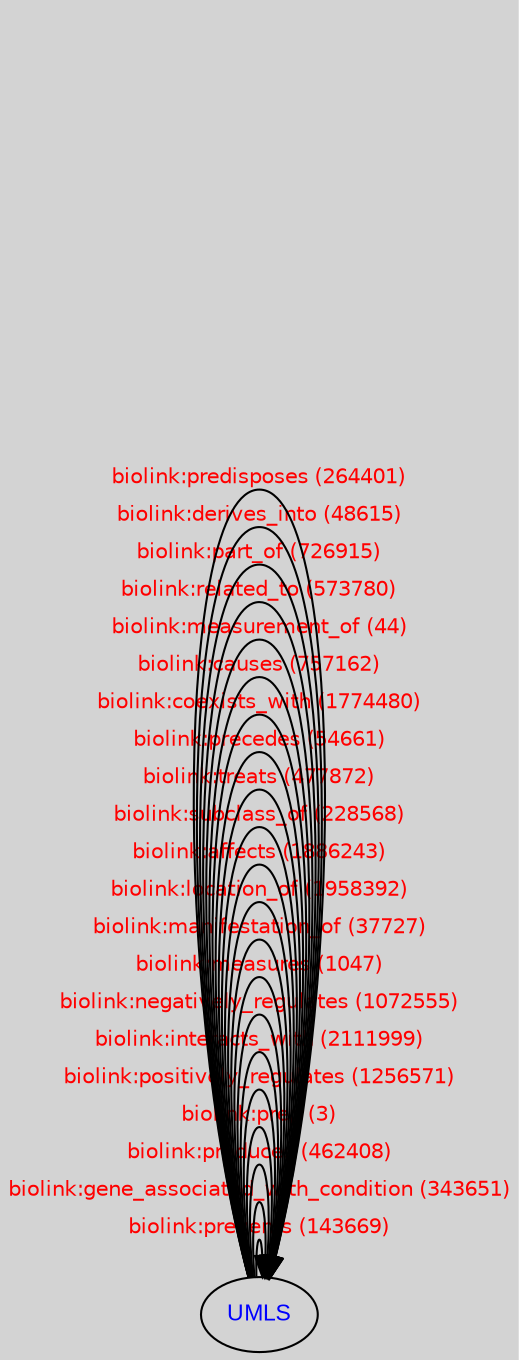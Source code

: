 digraph{graph [ bgcolor=lightgray, fontname=Arial, fontcolor=blue, fontsize=12 ]; node [ fontname=Arial, fontcolor=blue, fontsize=11]; edge [ fontname=Helvetica, fontcolor=red, fontsize=10, labeldistance=2, labelangle=-50 ]; splines="FALSE"; rankdir="LR";	"UMLS" -> "UMLS" [label="biolink:prevents (143669)"]; 	"UMLS" -> "UMLS" [label="biolink:gene_associated_with_condition (343651)"]; 	"UMLS" -> "UMLS" [label="biolink:produces (462408)"]; 	"UMLS" -> "UMLS" [label="biolink:prep (3)"]; 	"UMLS" -> "UMLS" [label="biolink:positively_regulates (1256571)"]; 	"UMLS" -> "UMLS" [label="biolink:interacts_with (2111999)"]; 	"UMLS" -> "UMLS" [label="biolink:negatively_regulates (1072555)"]; 	"UMLS" -> "UMLS" [label="biolink:measures (1047)"]; 	"UMLS" -> "UMLS" [label="biolink:manifestation_of (37727)"]; 	"UMLS" -> "UMLS" [label="biolink:location_of (1958392)"]; 	"UMLS" -> "UMLS" [label="biolink:affects (1886243)"]; 	"UMLS" -> "UMLS" [label="biolink:subclass_of (228568)"]; 	"UMLS" -> "UMLS" [label="biolink:treats (477872)"]; 	"UMLS" -> "UMLS" [label="biolink:precedes (54661)"]; 	"UMLS" -> "UMLS" [label="biolink:coexists_with (1774480)"]; 	"UMLS" -> "UMLS" [label="biolink:causes (757162)"]; 	"UMLS" -> "UMLS" [label="biolink:measurement_of (44)"]; 	"UMLS" -> "UMLS" [label="biolink:related_to (573780)"]; 	"UMLS" -> "UMLS" [label="biolink:part_of (726915)"]; 	"UMLS" -> "UMLS" [label="biolink:derives_into (48615)"]; 	"UMLS" -> "UMLS" [label="biolink:predisposes (264401)"]; }